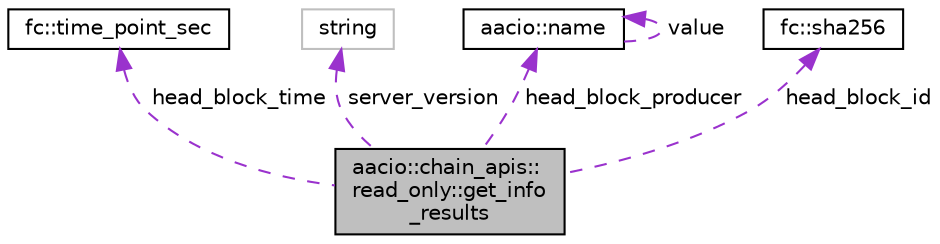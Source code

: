 digraph "aacio::chain_apis::read_only::get_info_results"
{
  edge [fontname="Helvetica",fontsize="10",labelfontname="Helvetica",labelfontsize="10"];
  node [fontname="Helvetica",fontsize="10",shape=record];
  Node1 [label="aacio::chain_apis::\lread_only::get_info\l_results",height=0.2,width=0.4,color="black", fillcolor="grey75", style="filled", fontcolor="black"];
  Node2 -> Node1 [dir="back",color="darkorchid3",fontsize="10",style="dashed",label=" head_block_time" ];
  Node2 [label="fc::time_point_sec",height=0.2,width=0.4,color="black", fillcolor="white", style="filled",URL="$classfc_1_1time__point__sec.html"];
  Node3 -> Node1 [dir="back",color="darkorchid3",fontsize="10",style="dashed",label=" server_version" ];
  Node3 [label="string",height=0.2,width=0.4,color="grey75", fillcolor="white", style="filled"];
  Node4 -> Node1 [dir="back",color="darkorchid3",fontsize="10",style="dashed",label=" head_block_producer" ];
  Node4 [label="aacio::name",height=0.2,width=0.4,color="black", fillcolor="white", style="filled",URL="$structaacio_1_1name.html",tooltip="wraps a uint64_t to ensure it is only passed to methods that expect a Name "];
  Node4 -> Node4 [dir="back",color="darkorchid3",fontsize="10",style="dashed",label=" value" ];
  Node5 -> Node1 [dir="back",color="darkorchid3",fontsize="10",style="dashed",label=" head_block_id" ];
  Node5 [label="fc::sha256",height=0.2,width=0.4,color="black", fillcolor="white", style="filled",URL="$classfc_1_1sha256.html"];
}
